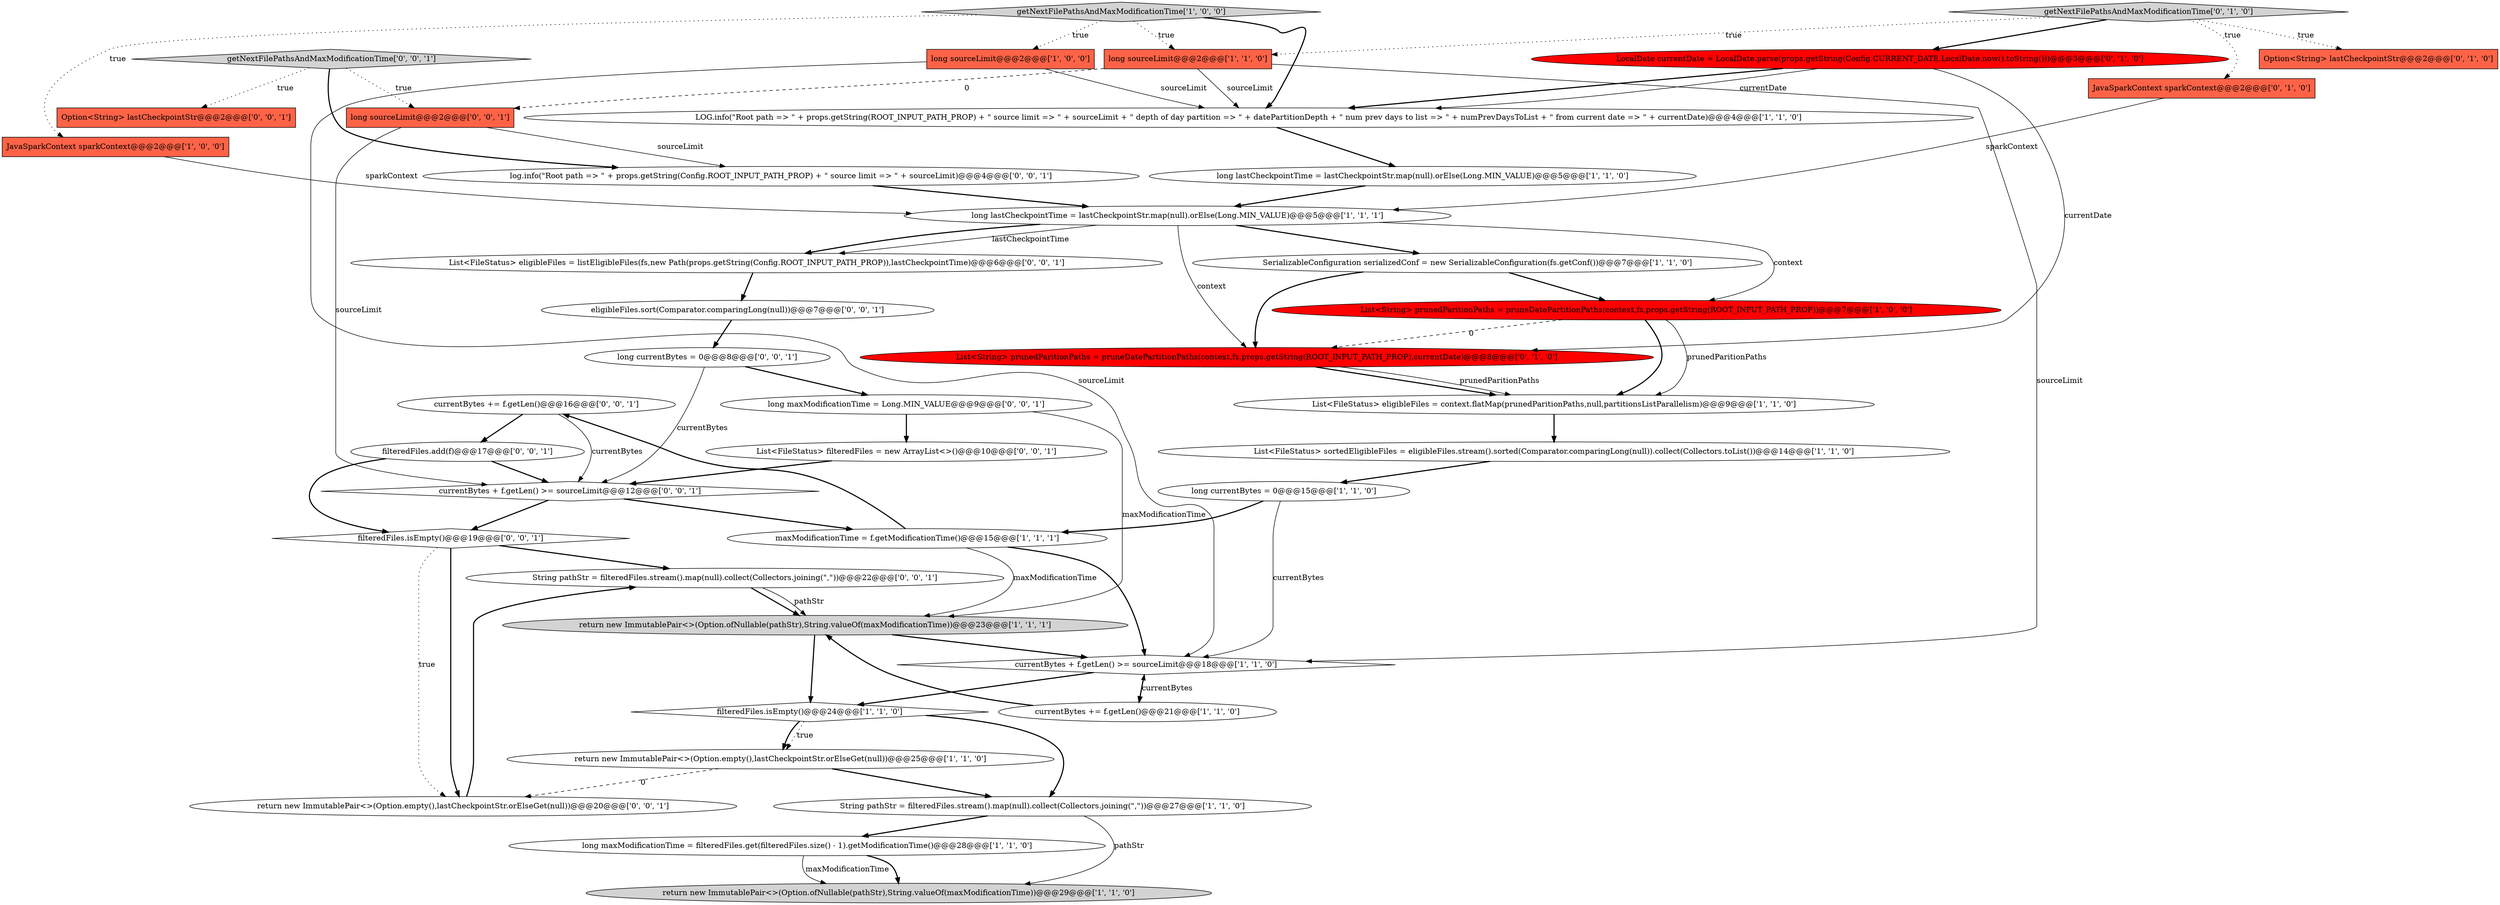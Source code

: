 digraph {
26 [style = filled, label = "currentBytes += f.getLen()@@@16@@@['0', '0', '1']", fillcolor = white, shape = ellipse image = "AAA0AAABBB3BBB"];
1 [style = filled, label = "List<FileStatus> eligibleFiles = context.flatMap(prunedParitionPaths,null,partitionsListParallelism)@@@9@@@['1', '1', '0']", fillcolor = white, shape = ellipse image = "AAA0AAABBB1BBB"];
38 [style = filled, label = "filteredFiles.add(f)@@@17@@@['0', '0', '1']", fillcolor = white, shape = ellipse image = "AAA0AAABBB3BBB"];
33 [style = filled, label = "getNextFilePathsAndMaxModificationTime['0', '0', '1']", fillcolor = lightgray, shape = diamond image = "AAA0AAABBB3BBB"];
11 [style = filled, label = "currentBytes + f.getLen() >= sourceLimit@@@18@@@['1', '1', '0']", fillcolor = white, shape = diamond image = "AAA0AAABBB1BBB"];
39 [style = filled, label = "currentBytes + f.getLen() >= sourceLimit@@@12@@@['0', '0', '1']", fillcolor = white, shape = diamond image = "AAA0AAABBB3BBB"];
0 [style = filled, label = "SerializableConfiguration serializedConf = new SerializableConfiguration(fs.getConf())@@@7@@@['1', '1', '0']", fillcolor = white, shape = ellipse image = "AAA0AAABBB1BBB"];
35 [style = filled, label = "Option<String> lastCheckpointStr@@@2@@@['0', '0', '1']", fillcolor = tomato, shape = box image = "AAA0AAABBB3BBB"];
18 [style = filled, label = "long sourceLimit@@@2@@@['1', '1', '0']", fillcolor = tomato, shape = box image = "AAA0AAABBB1BBB"];
22 [style = filled, label = "JavaSparkContext sparkContext@@@2@@@['0', '1', '0']", fillcolor = tomato, shape = box image = "AAA0AAABBB2BBB"];
6 [style = filled, label = "getNextFilePathsAndMaxModificationTime['1', '0', '0']", fillcolor = lightgray, shape = diamond image = "AAA0AAABBB1BBB"];
25 [style = filled, label = "getNextFilePathsAndMaxModificationTime['0', '1', '0']", fillcolor = lightgray, shape = diamond image = "AAA0AAABBB2BBB"];
27 [style = filled, label = "long currentBytes = 0@@@8@@@['0', '0', '1']", fillcolor = white, shape = ellipse image = "AAA0AAABBB3BBB"];
13 [style = filled, label = "return new ImmutablePair<>(Option.ofNullable(pathStr),String.valueOf(maxModificationTime))@@@23@@@['1', '1', '1']", fillcolor = lightgray, shape = ellipse image = "AAA0AAABBB1BBB"];
29 [style = filled, label = "String pathStr = filteredFiles.stream().map(null).collect(Collectors.joining(\",\"))@@@22@@@['0', '0', '1']", fillcolor = white, shape = ellipse image = "AAA0AAABBB3BBB"];
5 [style = filled, label = "LOG.info(\"Root path => \" + props.getString(ROOT_INPUT_PATH_PROP) + \" source limit => \" + sourceLimit + \" depth of day partition => \" + datePartitionDepth + \" num prev days to list => \" + numPrevDaysToList + \" from current date => \" + currentDate)@@@4@@@['1', '1', '0']", fillcolor = white, shape = ellipse image = "AAA0AAABBB1BBB"];
3 [style = filled, label = "return new ImmutablePair<>(Option.empty(),lastCheckpointStr.orElseGet(null))@@@25@@@['1', '1', '0']", fillcolor = white, shape = ellipse image = "AAA0AAABBB1BBB"];
21 [style = filled, label = "List<String> prunedParitionPaths = pruneDatePartitionPaths(context,fs,props.getString(ROOT_INPUT_PATH_PROP),currentDate)@@@8@@@['0', '1', '0']", fillcolor = red, shape = ellipse image = "AAA1AAABBB2BBB"];
32 [style = filled, label = "filteredFiles.isEmpty()@@@19@@@['0', '0', '1']", fillcolor = white, shape = diamond image = "AAA0AAABBB3BBB"];
14 [style = filled, label = "JavaSparkContext sparkContext@@@2@@@['1', '0', '0']", fillcolor = tomato, shape = box image = "AAA0AAABBB1BBB"];
10 [style = filled, label = "long maxModificationTime = filteredFiles.get(filteredFiles.size() - 1).getModificationTime()@@@28@@@['1', '1', '0']", fillcolor = white, shape = ellipse image = "AAA0AAABBB1BBB"];
16 [style = filled, label = "long currentBytes = 0@@@15@@@['1', '1', '0']", fillcolor = white, shape = ellipse image = "AAA0AAABBB1BBB"];
7 [style = filled, label = "long sourceLimit@@@2@@@['1', '0', '0']", fillcolor = tomato, shape = box image = "AAA0AAABBB1BBB"];
30 [style = filled, label = "List<FileStatus> filteredFiles = new ArrayList<>()@@@10@@@['0', '0', '1']", fillcolor = white, shape = ellipse image = "AAA0AAABBB3BBB"];
24 [style = filled, label = "LocalDate currentDate = LocalDate.parse(props.getString(Config.CURRENT_DATE,LocalDate.now().toString()))@@@3@@@['0', '1', '0']", fillcolor = red, shape = ellipse image = "AAA1AAABBB2BBB"];
8 [style = filled, label = "maxModificationTime = f.getModificationTime()@@@15@@@['1', '1', '1']", fillcolor = white, shape = ellipse image = "AAA0AAABBB1BBB"];
36 [style = filled, label = "long sourceLimit@@@2@@@['0', '0', '1']", fillcolor = tomato, shape = box image = "AAA0AAABBB3BBB"];
12 [style = filled, label = "filteredFiles.isEmpty()@@@24@@@['1', '1', '0']", fillcolor = white, shape = diamond image = "AAA0AAABBB1BBB"];
23 [style = filled, label = "Option<String> lastCheckpointStr@@@2@@@['0', '1', '0']", fillcolor = tomato, shape = box image = "AAA0AAABBB2BBB"];
19 [style = filled, label = "List<FileStatus> sortedEligibleFiles = eligibleFiles.stream().sorted(Comparator.comparingLong(null)).collect(Collectors.toList())@@@14@@@['1', '1', '0']", fillcolor = white, shape = ellipse image = "AAA0AAABBB1BBB"];
20 [style = filled, label = "List<String> prunedParitionPaths = pruneDatePartitionPaths(context,fs,props.getString(ROOT_INPUT_PATH_PROP))@@@7@@@['1', '0', '0']", fillcolor = red, shape = ellipse image = "AAA1AAABBB1BBB"];
31 [style = filled, label = "eligibleFiles.sort(Comparator.comparingLong(null))@@@7@@@['0', '0', '1']", fillcolor = white, shape = ellipse image = "AAA0AAABBB3BBB"];
2 [style = filled, label = "currentBytes += f.getLen()@@@21@@@['1', '1', '0']", fillcolor = white, shape = ellipse image = "AAA0AAABBB1BBB"];
9 [style = filled, label = "return new ImmutablePair<>(Option.ofNullable(pathStr),String.valueOf(maxModificationTime))@@@29@@@['1', '1', '0']", fillcolor = lightgray, shape = ellipse image = "AAA0AAABBB1BBB"];
37 [style = filled, label = "log.info(\"Root path => \" + props.getString(Config.ROOT_INPUT_PATH_PROP) + \" source limit => \" + sourceLimit)@@@4@@@['0', '0', '1']", fillcolor = white, shape = ellipse image = "AAA0AAABBB3BBB"];
28 [style = filled, label = "long maxModificationTime = Long.MIN_VALUE@@@9@@@['0', '0', '1']", fillcolor = white, shape = ellipse image = "AAA0AAABBB3BBB"];
17 [style = filled, label = "long lastCheckpointTime = lastCheckpointStr.map(null).orElse(Long.MIN_VALUE)@@@5@@@['1', '1', '1']", fillcolor = white, shape = ellipse image = "AAA0AAABBB1BBB"];
4 [style = filled, label = "String pathStr = filteredFiles.stream().map(null).collect(Collectors.joining(\",\"))@@@27@@@['1', '1', '0']", fillcolor = white, shape = ellipse image = "AAA0AAABBB1BBB"];
34 [style = filled, label = "List<FileStatus> eligibleFiles = listEligibleFiles(fs,new Path(props.getString(Config.ROOT_INPUT_PATH_PROP)),lastCheckpointTime)@@@6@@@['0', '0', '1']", fillcolor = white, shape = ellipse image = "AAA0AAABBB3BBB"];
15 [style = filled, label = "long lastCheckpointTime = lastCheckpointStr.map(null).orElse(Long.MIN_VALUE)@@@5@@@['1', '1', '0']", fillcolor = white, shape = ellipse image = "AAA0AAABBB1BBB"];
40 [style = filled, label = "return new ImmutablePair<>(Option.empty(),lastCheckpointStr.orElseGet(null))@@@20@@@['0', '0', '1']", fillcolor = white, shape = ellipse image = "AAA0AAABBB3BBB"];
4->10 [style = bold, label=""];
12->3 [style = dotted, label="true"];
7->11 [style = solid, label="sourceLimit"];
3->40 [style = dashed, label="0"];
16->8 [style = bold, label=""];
28->30 [style = bold, label=""];
20->1 [style = solid, label="prunedParitionPaths"];
28->13 [style = solid, label="maxModificationTime"];
17->21 [style = solid, label="context"];
27->28 [style = bold, label=""];
2->11 [style = solid, label="currentBytes"];
22->17 [style = solid, label="sparkContext"];
37->17 [style = bold, label=""];
39->8 [style = bold, label=""];
36->37 [style = solid, label="sourceLimit"];
5->15 [style = bold, label=""];
34->31 [style = bold, label=""];
27->39 [style = solid, label="currentBytes"];
11->12 [style = bold, label=""];
16->11 [style = solid, label="currentBytes"];
0->21 [style = bold, label=""];
20->1 [style = bold, label=""];
32->40 [style = dotted, label="true"];
38->39 [style = bold, label=""];
13->11 [style = bold, label=""];
3->4 [style = bold, label=""];
11->2 [style = bold, label=""];
8->13 [style = solid, label="maxModificationTime"];
24->5 [style = bold, label=""];
29->13 [style = bold, label=""];
19->16 [style = bold, label=""];
2->13 [style = bold, label=""];
38->32 [style = bold, label=""];
32->29 [style = bold, label=""];
18->11 [style = solid, label="sourceLimit"];
18->5 [style = solid, label="sourceLimit"];
26->38 [style = bold, label=""];
25->18 [style = dotted, label="true"];
25->24 [style = bold, label=""];
24->21 [style = solid, label="currentDate"];
15->17 [style = bold, label=""];
6->5 [style = bold, label=""];
17->34 [style = bold, label=""];
7->5 [style = solid, label="sourceLimit"];
17->0 [style = bold, label=""];
13->12 [style = bold, label=""];
36->39 [style = solid, label="sourceLimit"];
6->14 [style = dotted, label="true"];
6->18 [style = dotted, label="true"];
12->4 [style = bold, label=""];
31->27 [style = bold, label=""];
33->35 [style = dotted, label="true"];
33->36 [style = dotted, label="true"];
24->5 [style = solid, label="currentDate"];
18->36 [style = dashed, label="0"];
32->40 [style = bold, label=""];
17->34 [style = solid, label="lastCheckpointTime"];
21->1 [style = bold, label=""];
26->39 [style = solid, label="currentBytes"];
39->32 [style = bold, label=""];
20->21 [style = dashed, label="0"];
25->22 [style = dotted, label="true"];
6->7 [style = dotted, label="true"];
30->39 [style = bold, label=""];
0->20 [style = bold, label=""];
10->9 [style = bold, label=""];
12->3 [style = bold, label=""];
25->23 [style = dotted, label="true"];
29->13 [style = solid, label="pathStr"];
1->19 [style = bold, label=""];
4->9 [style = solid, label="pathStr"];
17->20 [style = solid, label="context"];
33->37 [style = bold, label=""];
8->11 [style = bold, label=""];
10->9 [style = solid, label="maxModificationTime"];
14->17 [style = solid, label="sparkContext"];
40->29 [style = bold, label=""];
8->26 [style = bold, label=""];
21->1 [style = solid, label="prunedParitionPaths"];
}
